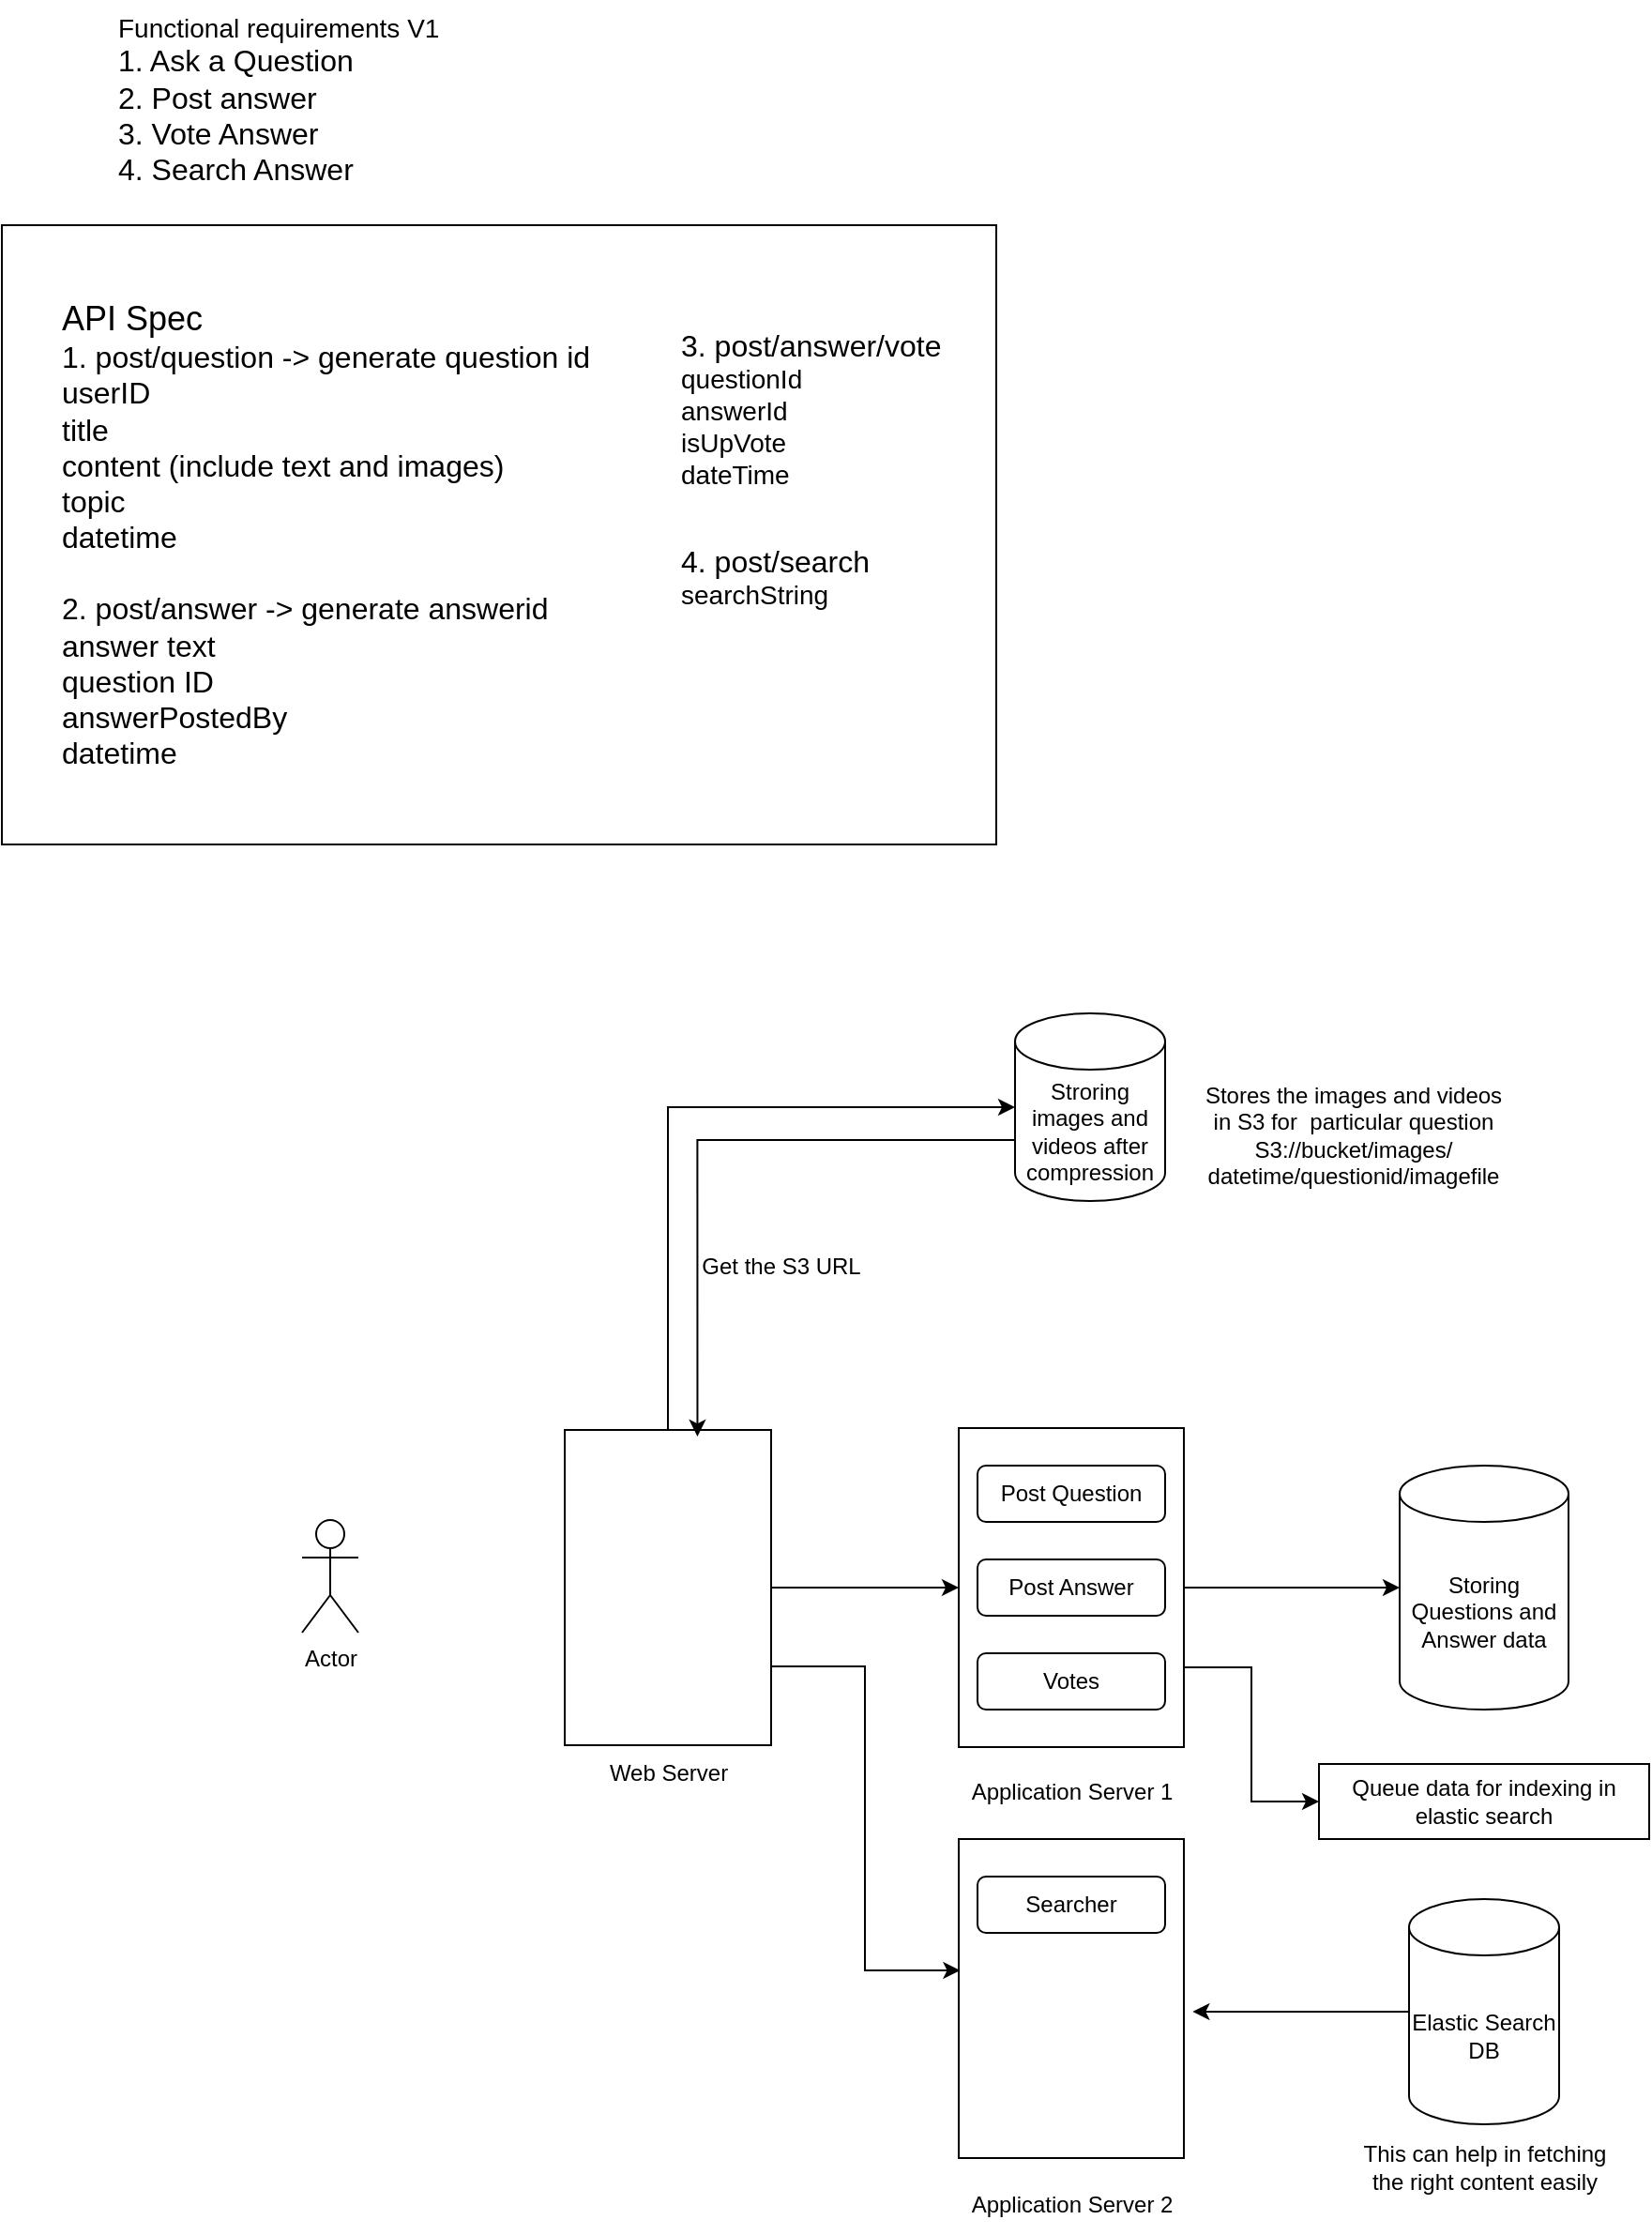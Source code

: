 <mxfile version="24.9.1">
  <diagram name="Page-1" id="B93huHKFLmvjR5-uFooQ">
    <mxGraphModel dx="2474" dy="2034" grid="1" gridSize="10" guides="1" tooltips="1" connect="1" arrows="1" fold="1" page="1" pageScale="1" pageWidth="827" pageHeight="1169" math="0" shadow="0">
      <root>
        <mxCell id="0" />
        <mxCell id="1" parent="0" />
        <mxCell id="2bSct4u1edC2ie97E54d-1" value="Actor" style="shape=umlActor;verticalLabelPosition=bottom;verticalAlign=top;html=1;outlineConnect=0;" vertex="1" parent="1">
          <mxGeometry x="-30" y="520" width="30" height="60" as="geometry" />
        </mxCell>
        <mxCell id="2bSct4u1edC2ie97E54d-2" value="&lt;font style=&quot;font-size: 14px;&quot;&gt;Functional requirements V1&lt;/font&gt;&lt;div&gt;&lt;font size=&quot;3&quot;&gt;1. Ask a Question&lt;/font&gt;&lt;/div&gt;&lt;div&gt;&lt;font size=&quot;3&quot;&gt;2. Post answer&lt;/font&gt;&lt;/div&gt;&lt;div&gt;&lt;font size=&quot;3&quot;&gt;3. Vote Answer&lt;/font&gt;&lt;/div&gt;&lt;div&gt;&lt;font size=&quot;3&quot;&gt;4. Search Answer&lt;/font&gt;&lt;/div&gt;&lt;div&gt;&lt;br&gt;&lt;/div&gt;" style="text;html=1;align=left;verticalAlign=middle;resizable=0;points=[];autosize=1;strokeColor=none;fillColor=none;" vertex="1" parent="1">
          <mxGeometry x="-130" y="-290" width="190" height="120" as="geometry" />
        </mxCell>
        <mxCell id="2bSct4u1edC2ie97E54d-9" value="" style="group" vertex="1" connectable="0" parent="1">
          <mxGeometry x="320" y="471" width="120" height="170" as="geometry" />
        </mxCell>
        <mxCell id="2bSct4u1edC2ie97E54d-4" value="" style="rounded=0;whiteSpace=wrap;html=1;" vertex="1" parent="2bSct4u1edC2ie97E54d-9">
          <mxGeometry width="120" height="170" as="geometry" />
        </mxCell>
        <mxCell id="2bSct4u1edC2ie97E54d-6" value="Post Question" style="rounded=1;whiteSpace=wrap;html=1;" vertex="1" parent="2bSct4u1edC2ie97E54d-9">
          <mxGeometry x="10" y="20" width="100" height="30" as="geometry" />
        </mxCell>
        <mxCell id="2bSct4u1edC2ie97E54d-7" value="Post Answer" style="rounded=1;whiteSpace=wrap;html=1;" vertex="1" parent="2bSct4u1edC2ie97E54d-9">
          <mxGeometry x="10" y="70" width="100" height="30" as="geometry" />
        </mxCell>
        <mxCell id="2bSct4u1edC2ie97E54d-8" value="Votes" style="rounded=1;whiteSpace=wrap;html=1;" vertex="1" parent="2bSct4u1edC2ie97E54d-9">
          <mxGeometry x="10" y="120" width="100" height="30" as="geometry" />
        </mxCell>
        <mxCell id="2bSct4u1edC2ie97E54d-15" value="Storing Questions and Answer data" style="shape=cylinder3;whiteSpace=wrap;html=1;boundedLbl=1;backgroundOutline=1;size=15;" vertex="1" parent="1">
          <mxGeometry x="555" y="491" width="90" height="130" as="geometry" />
        </mxCell>
        <mxCell id="2bSct4u1edC2ie97E54d-17" value="Stroring images and videos after compression" style="shape=cylinder3;whiteSpace=wrap;html=1;boundedLbl=1;backgroundOutline=1;size=15;" vertex="1" parent="1">
          <mxGeometry x="350" y="250" width="80" height="100" as="geometry" />
        </mxCell>
        <mxCell id="2bSct4u1edC2ie97E54d-21" value="Stores the images and videos&lt;div&gt;in S3 for&amp;nbsp; particular question&lt;br&gt;&lt;span style=&quot;background-color: initial;&quot;&gt;S3://bucket/images/&lt;/span&gt;&lt;/div&gt;&lt;div&gt;&lt;span style=&quot;background-color: initial;&quot;&gt;datetime/questionid/imagefile&lt;/span&gt;&lt;/div&gt;" style="text;html=1;align=center;verticalAlign=middle;resizable=0;points=[];autosize=1;strokeColor=none;fillColor=none;" vertex="1" parent="1">
          <mxGeometry x="440" y="280" width="180" height="70" as="geometry" />
        </mxCell>
        <mxCell id="2bSct4u1edC2ie97E54d-23" value="Application Server 1" style="text;html=1;align=center;verticalAlign=middle;resizable=0;points=[];autosize=1;strokeColor=none;fillColor=none;" vertex="1" parent="1">
          <mxGeometry x="315" y="650" width="130" height="30" as="geometry" />
        </mxCell>
        <mxCell id="2bSct4u1edC2ie97E54d-32" style="edgeStyle=orthogonalEdgeStyle;rounded=0;orthogonalLoop=1;jettySize=auto;html=1;entryX=0;entryY=0.5;entryDx=0;entryDy=0;" edge="1" parent="1" source="2bSct4u1edC2ie97E54d-25" target="2bSct4u1edC2ie97E54d-4">
          <mxGeometry relative="1" as="geometry" />
        </mxCell>
        <mxCell id="2bSct4u1edC2ie97E54d-25" value="" style="rounded=0;whiteSpace=wrap;html=1;" vertex="1" parent="1">
          <mxGeometry x="110" y="472" width="110" height="168" as="geometry" />
        </mxCell>
        <mxCell id="2bSct4u1edC2ie97E54d-26" value="Web Server" style="text;html=1;align=center;verticalAlign=middle;resizable=0;points=[];autosize=1;strokeColor=none;fillColor=none;" vertex="1" parent="1">
          <mxGeometry x="120" y="640" width="90" height="30" as="geometry" />
        </mxCell>
        <mxCell id="2bSct4u1edC2ie97E54d-27" style="edgeStyle=orthogonalEdgeStyle;rounded=0;orthogonalLoop=1;jettySize=auto;html=1;entryX=0;entryY=0.5;entryDx=0;entryDy=0;entryPerimeter=0;exitX=0.5;exitY=0;exitDx=0;exitDy=0;" edge="1" parent="1" source="2bSct4u1edC2ie97E54d-25" target="2bSct4u1edC2ie97E54d-17">
          <mxGeometry relative="1" as="geometry" />
        </mxCell>
        <mxCell id="2bSct4u1edC2ie97E54d-30" style="edgeStyle=orthogonalEdgeStyle;rounded=0;orthogonalLoop=1;jettySize=auto;html=1;exitX=0;exitY=0;exitDx=0;exitDy=67.5;exitPerimeter=0;entryX=0.643;entryY=0.021;entryDx=0;entryDy=0;entryPerimeter=0;" edge="1" parent="1" source="2bSct4u1edC2ie97E54d-17" target="2bSct4u1edC2ie97E54d-25">
          <mxGeometry relative="1" as="geometry" />
        </mxCell>
        <mxCell id="2bSct4u1edC2ie97E54d-31" value="Get the S3 URL" style="text;html=1;align=center;verticalAlign=middle;resizable=0;points=[];autosize=1;strokeColor=none;fillColor=none;" vertex="1" parent="1">
          <mxGeometry x="170" y="370" width="110" height="30" as="geometry" />
        </mxCell>
        <mxCell id="2bSct4u1edC2ie97E54d-35" style="edgeStyle=orthogonalEdgeStyle;rounded=0;orthogonalLoop=1;jettySize=auto;html=1;entryX=0;entryY=0.5;entryDx=0;entryDy=0;entryPerimeter=0;" edge="1" parent="1" source="2bSct4u1edC2ie97E54d-4" target="2bSct4u1edC2ie97E54d-15">
          <mxGeometry relative="1" as="geometry" />
        </mxCell>
        <mxCell id="2bSct4u1edC2ie97E54d-37" value="" style="group" vertex="1" connectable="0" parent="1">
          <mxGeometry x="-190" y="-170" width="530" height="330" as="geometry" />
        </mxCell>
        <mxCell id="2bSct4u1edC2ie97E54d-36" value="" style="rounded=0;whiteSpace=wrap;html=1;" vertex="1" parent="2bSct4u1edC2ie97E54d-37">
          <mxGeometry width="530" height="330" as="geometry" />
        </mxCell>
        <mxCell id="2bSct4u1edC2ie97E54d-11" value="&lt;font style=&quot;font-size: 18px;&quot;&gt;API Spec&lt;/font&gt;&lt;div&gt;&lt;font style=&quot;font-size: 16px;&quot;&gt;1. post/question -&amp;gt; generate question id&lt;/font&gt;&lt;/div&gt;&lt;div&gt;&lt;span style=&quot;font-size: medium; background-color: initial;&quot;&gt;userID&lt;/span&gt;&lt;/div&gt;&lt;div&gt;&lt;span style=&quot;font-size: medium; background-color: initial;&quot;&gt;title&lt;/span&gt;&lt;/div&gt;&lt;div&gt;&lt;font size=&quot;3&quot;&gt;content (include text and images)&lt;/font&gt;&lt;/div&gt;&lt;div&gt;&lt;font size=&quot;3&quot;&gt;topic&lt;/font&gt;&lt;/div&gt;&lt;div&gt;&lt;font size=&quot;3&quot;&gt;datetime&lt;/font&gt;&lt;/div&gt;&lt;div&gt;&lt;font size=&quot;3&quot;&gt;&lt;br&gt;&lt;/font&gt;&lt;/div&gt;&lt;div&gt;&lt;font size=&quot;3&quot;&gt;2. post/answer -&amp;gt; generate answerid&lt;/font&gt;&lt;/div&gt;&lt;div&gt;&lt;font size=&quot;3&quot;&gt;answer text&lt;/font&gt;&lt;/div&gt;&lt;div&gt;&lt;font size=&quot;3&quot;&gt;question ID&lt;/font&gt;&lt;/div&gt;&lt;div&gt;&lt;font size=&quot;3&quot;&gt;answerPostedBy&lt;/font&gt;&lt;/div&gt;&lt;div&gt;&lt;font size=&quot;3&quot;&gt;datetime&lt;/font&gt;&lt;/div&gt;" style="text;html=1;align=left;verticalAlign=middle;resizable=0;points=[];autosize=1;strokeColor=none;fillColor=none;" vertex="1" parent="2bSct4u1edC2ie97E54d-37">
          <mxGeometry x="30" y="30" width="310" height="270" as="geometry" />
        </mxCell>
        <mxCell id="2bSct4u1edC2ie97E54d-12" value="&lt;font style=&quot;font-size: 16px;&quot;&gt;3. post/answer/vote&lt;/font&gt;&lt;div&gt;&lt;font style=&quot;font-size: 14px;&quot;&gt;questionId&lt;/font&gt;&lt;/div&gt;&lt;div&gt;&lt;font style=&quot;font-size: 14px;&quot;&gt;answerId&lt;/font&gt;&lt;/div&gt;&lt;div&gt;&lt;font style=&quot;font-size: 14px;&quot;&gt;isUpVote&lt;/font&gt;&lt;/div&gt;&lt;div&gt;&lt;font style=&quot;font-size: 14px;&quot;&gt;dateTime&lt;/font&gt;&lt;/div&gt;&lt;div&gt;&lt;br&gt;&lt;/div&gt;&lt;div&gt;&lt;br&gt;&lt;/div&gt;&lt;div&gt;&lt;font style=&quot;font-size: 16px;&quot;&gt;4. post/search&lt;/font&gt;&lt;/div&gt;&lt;div&gt;&lt;font style=&quot;font-size: 14px;&quot;&gt;searchString&lt;/font&gt;&lt;/div&gt;" style="text;html=1;align=left;verticalAlign=middle;resizable=0;points=[];autosize=1;strokeColor=none;fillColor=none;" vertex="1" parent="2bSct4u1edC2ie97E54d-37">
          <mxGeometry x="360" y="50" width="160" height="160" as="geometry" />
        </mxCell>
        <mxCell id="2bSct4u1edC2ie97E54d-38" value="Queue data for indexing in elastic search" style="rounded=0;whiteSpace=wrap;html=1;" vertex="1" parent="1">
          <mxGeometry x="512" y="650" width="176" height="40" as="geometry" />
        </mxCell>
        <mxCell id="2bSct4u1edC2ie97E54d-39" style="edgeStyle=orthogonalEdgeStyle;rounded=0;orthogonalLoop=1;jettySize=auto;html=1;exitX=1;exitY=0.75;exitDx=0;exitDy=0;entryX=0;entryY=0.5;entryDx=0;entryDy=0;" edge="1" parent="1" source="2bSct4u1edC2ie97E54d-4" target="2bSct4u1edC2ie97E54d-38">
          <mxGeometry relative="1" as="geometry" />
        </mxCell>
        <mxCell id="2bSct4u1edC2ie97E54d-40" value="Elastic Search DB" style="shape=cylinder3;whiteSpace=wrap;html=1;boundedLbl=1;backgroundOutline=1;size=15;" vertex="1" parent="1">
          <mxGeometry x="560" y="722" width="80" height="120" as="geometry" />
        </mxCell>
        <mxCell id="2bSct4u1edC2ie97E54d-41" value="This can help in fetching&lt;div&gt;the right content easily&lt;/div&gt;" style="text;html=1;align=center;verticalAlign=middle;resizable=0;points=[];autosize=1;strokeColor=none;fillColor=none;" vertex="1" parent="1">
          <mxGeometry x="525" y="845" width="150" height="40" as="geometry" />
        </mxCell>
        <mxCell id="2bSct4u1edC2ie97E54d-42" value="" style="group" vertex="1" connectable="0" parent="1">
          <mxGeometry x="320" y="690" width="120" height="170" as="geometry" />
        </mxCell>
        <mxCell id="2bSct4u1edC2ie97E54d-43" value="" style="rounded=0;whiteSpace=wrap;html=1;" vertex="1" parent="2bSct4u1edC2ie97E54d-42">
          <mxGeometry width="120" height="170" as="geometry" />
        </mxCell>
        <mxCell id="2bSct4u1edC2ie97E54d-44" value="Searcher" style="rounded=1;whiteSpace=wrap;html=1;" vertex="1" parent="2bSct4u1edC2ie97E54d-42">
          <mxGeometry x="10" y="20" width="100" height="30" as="geometry" />
        </mxCell>
        <mxCell id="2bSct4u1edC2ie97E54d-47" value="Application Server 2" style="text;html=1;align=center;verticalAlign=middle;resizable=0;points=[];autosize=1;strokeColor=none;fillColor=none;" vertex="1" parent="1">
          <mxGeometry x="315" y="870" width="130" height="30" as="geometry" />
        </mxCell>
        <mxCell id="2bSct4u1edC2ie97E54d-48" style="edgeStyle=orthogonalEdgeStyle;rounded=0;orthogonalLoop=1;jettySize=auto;html=1;exitX=1;exitY=0.75;exitDx=0;exitDy=0;entryX=0.006;entryY=0.412;entryDx=0;entryDy=0;entryPerimeter=0;" edge="1" parent="1" source="2bSct4u1edC2ie97E54d-25" target="2bSct4u1edC2ie97E54d-43">
          <mxGeometry relative="1" as="geometry" />
        </mxCell>
        <mxCell id="2bSct4u1edC2ie97E54d-49" style="edgeStyle=orthogonalEdgeStyle;rounded=0;orthogonalLoop=1;jettySize=auto;html=1;entryX=1.039;entryY=0.541;entryDx=0;entryDy=0;entryPerimeter=0;" edge="1" parent="1" source="2bSct4u1edC2ie97E54d-40" target="2bSct4u1edC2ie97E54d-43">
          <mxGeometry relative="1" as="geometry" />
        </mxCell>
      </root>
    </mxGraphModel>
  </diagram>
</mxfile>
